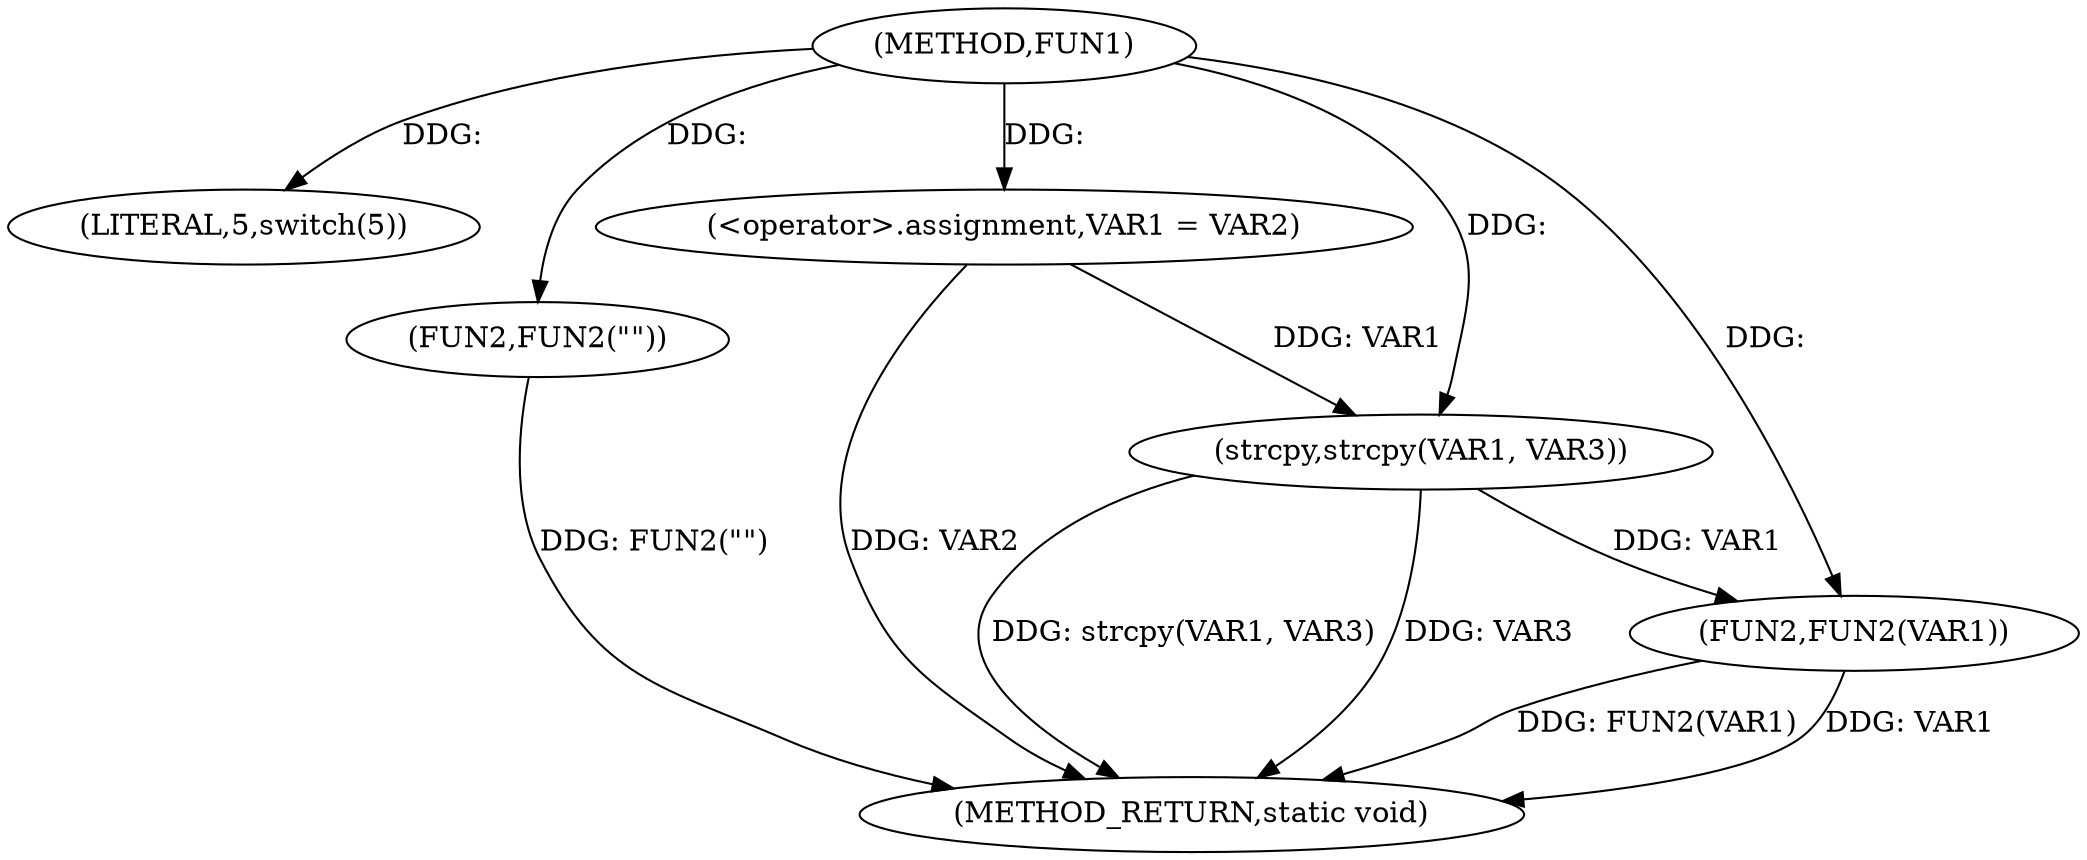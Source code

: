 digraph FUN1 {  
"1000100" [label = "(METHOD,FUN1)" ]
"1000123" [label = "(METHOD_RETURN,static void)" ]
"1000105" [label = "(LITERAL,5,switch(5))" ]
"1000108" [label = "(FUN2,FUN2(\"\"))" ]
"1000112" [label = "(<operator>.assignment,VAR1 = VAR2)" ]
"1000118" [label = "(strcpy,strcpy(VAR1, VAR3))" ]
"1000121" [label = "(FUN2,FUN2(VAR1))" ]
  "1000108" -> "1000123"  [ label = "DDG: FUN2(\"\")"] 
  "1000112" -> "1000123"  [ label = "DDG: VAR2"] 
  "1000121" -> "1000123"  [ label = "DDG: FUN2(VAR1)"] 
  "1000118" -> "1000123"  [ label = "DDG: strcpy(VAR1, VAR3)"] 
  "1000118" -> "1000123"  [ label = "DDG: VAR3"] 
  "1000121" -> "1000123"  [ label = "DDG: VAR1"] 
  "1000100" -> "1000105"  [ label = "DDG: "] 
  "1000100" -> "1000108"  [ label = "DDG: "] 
  "1000100" -> "1000112"  [ label = "DDG: "] 
  "1000112" -> "1000118"  [ label = "DDG: VAR1"] 
  "1000100" -> "1000118"  [ label = "DDG: "] 
  "1000118" -> "1000121"  [ label = "DDG: VAR1"] 
  "1000100" -> "1000121"  [ label = "DDG: "] 
}
